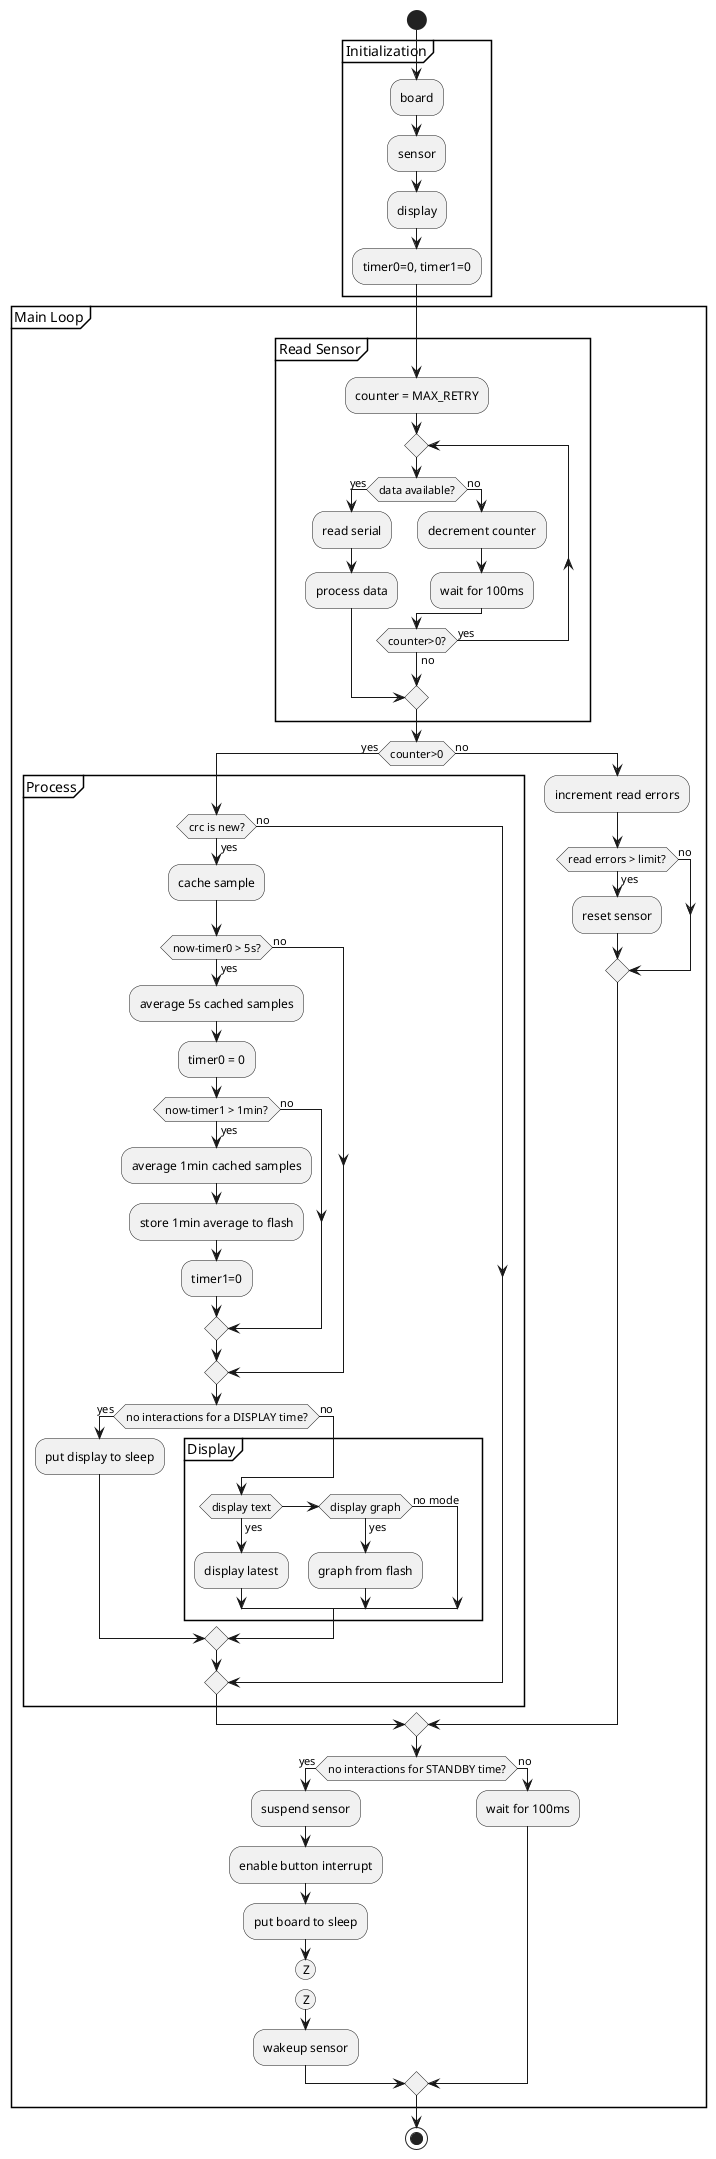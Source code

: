 @startuml AQI Monitor Control Flow
start
partition Initialization {
:board;
:sensor;
:display;
:timer0=0, timer1=0;
}
partition "Main Loop" {
  partition "Read Sensor" {
    :counter = MAX_RETRY;
    repeat
      if (data available?) then (yes)
        :read serial;
        :process data;
        break;
      else (no)
        :decrement counter;
        :wait for 100ms;
      endif
    repeat while (counter>0?) is (yes) not (no)
  }
  if (counter>0) then (yes)

    partition Process {
      if (crc is new?) then (yes)
        :cache sample;
        if (now-timer0 > 5s?) then (yes)
          :average 5s cached samples;
          :timer0 = 0;
          if (now-timer1 > 1min?) then (yes)
            :average 1min cached samples;
            :store 1min average to flash;
            :timer1=0;
          else (no)
          endif
        else (no)
        endif
        if (no interactions for a DISPLAY time?) then (yes)
          :put display to sleep;
        else (no)
          partition Display {
            if (display text) then (yes)
              :display latest;
            elseif (display graph) then (yes)
              :graph from flash;
            else (no mode)
            endif
          }
        endif
      else (no)
      endif
    }

  else (no)
    :increment read errors;
    if (read errors > limit?) then (yes) 
      :reset sensor;
    else (no)
    endif
  endif

  if (no interactions for STANDBY time?) then (yes)
    :suspend sensor;
    :enable button interrupt;
    :put board to sleep;
    (Z)
    detach;
    (Z)
    :wakeup sensor;
  else (no)
    :wait for 100ms;
  endif

}

stop
@enduml
